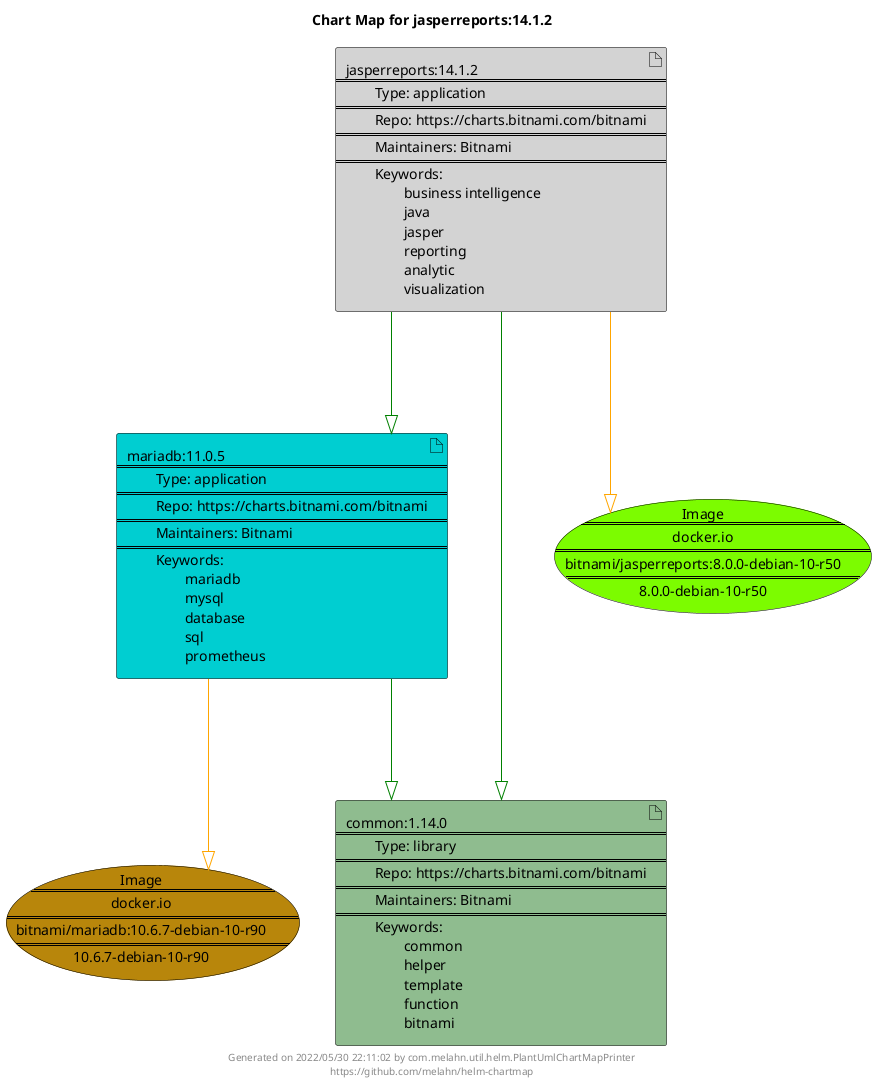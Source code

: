 @startuml
skinparam linetype ortho
skinparam backgroundColor white
skinparam usecaseBorderColor black
skinparam usecaseArrowColor LightSlateGray
skinparam artifactBorderColor black
skinparam artifactArrowColor LightSlateGray

title Chart Map for jasperreports:14.1.2

'There are 3 referenced Helm Charts
artifact "jasperreports:14.1.2\n====\n\tType: application\n====\n\tRepo: https://charts.bitnami.com/bitnami\n====\n\tMaintainers: Bitnami\n====\n\tKeywords: \n\t\tbusiness intelligence\n\t\tjava\n\t\tjasper\n\t\treporting\n\t\tanalytic\n\t\tvisualization" as jasperreports_14_1_2 #LightGrey
artifact "mariadb:11.0.5\n====\n\tType: application\n====\n\tRepo: https://charts.bitnami.com/bitnami\n====\n\tMaintainers: Bitnami\n====\n\tKeywords: \n\t\tmariadb\n\t\tmysql\n\t\tdatabase\n\t\tsql\n\t\tprometheus" as mariadb_11_0_5 #DarkTurquoise
artifact "common:1.14.0\n====\n\tType: library\n====\n\tRepo: https://charts.bitnami.com/bitnami\n====\n\tMaintainers: Bitnami\n====\n\tKeywords: \n\t\tcommon\n\t\thelper\n\t\ttemplate\n\t\tfunction\n\t\tbitnami" as common_1_14_0 #DarkSeaGreen

'There are 2 referenced Docker Images
usecase "Image\n====\ndocker.io\n====\nbitnami/mariadb:10.6.7-debian-10-r90\n====\n10.6.7-debian-10-r90" as docker_io_bitnami_mariadb_10_6_7_debian_10_r90 #DarkGoldenRod
usecase "Image\n====\ndocker.io\n====\nbitnami/jasperreports:8.0.0-debian-10-r50\n====\n8.0.0-debian-10-r50" as docker_io_bitnami_jasperreports_8_0_0_debian_10_r50 #LawnGreen

'Chart Dependencies
jasperreports_14_1_2--[#green]-|>common_1_14_0
jasperreports_14_1_2--[#green]-|>mariadb_11_0_5
mariadb_11_0_5--[#green]-|>common_1_14_0
jasperreports_14_1_2--[#orange]-|>docker_io_bitnami_jasperreports_8_0_0_debian_10_r50
mariadb_11_0_5--[#orange]-|>docker_io_bitnami_mariadb_10_6_7_debian_10_r90

center footer Generated on 2022/05/30 22:11:02 by com.melahn.util.helm.PlantUmlChartMapPrinter\nhttps://github.com/melahn/helm-chartmap
@enduml
